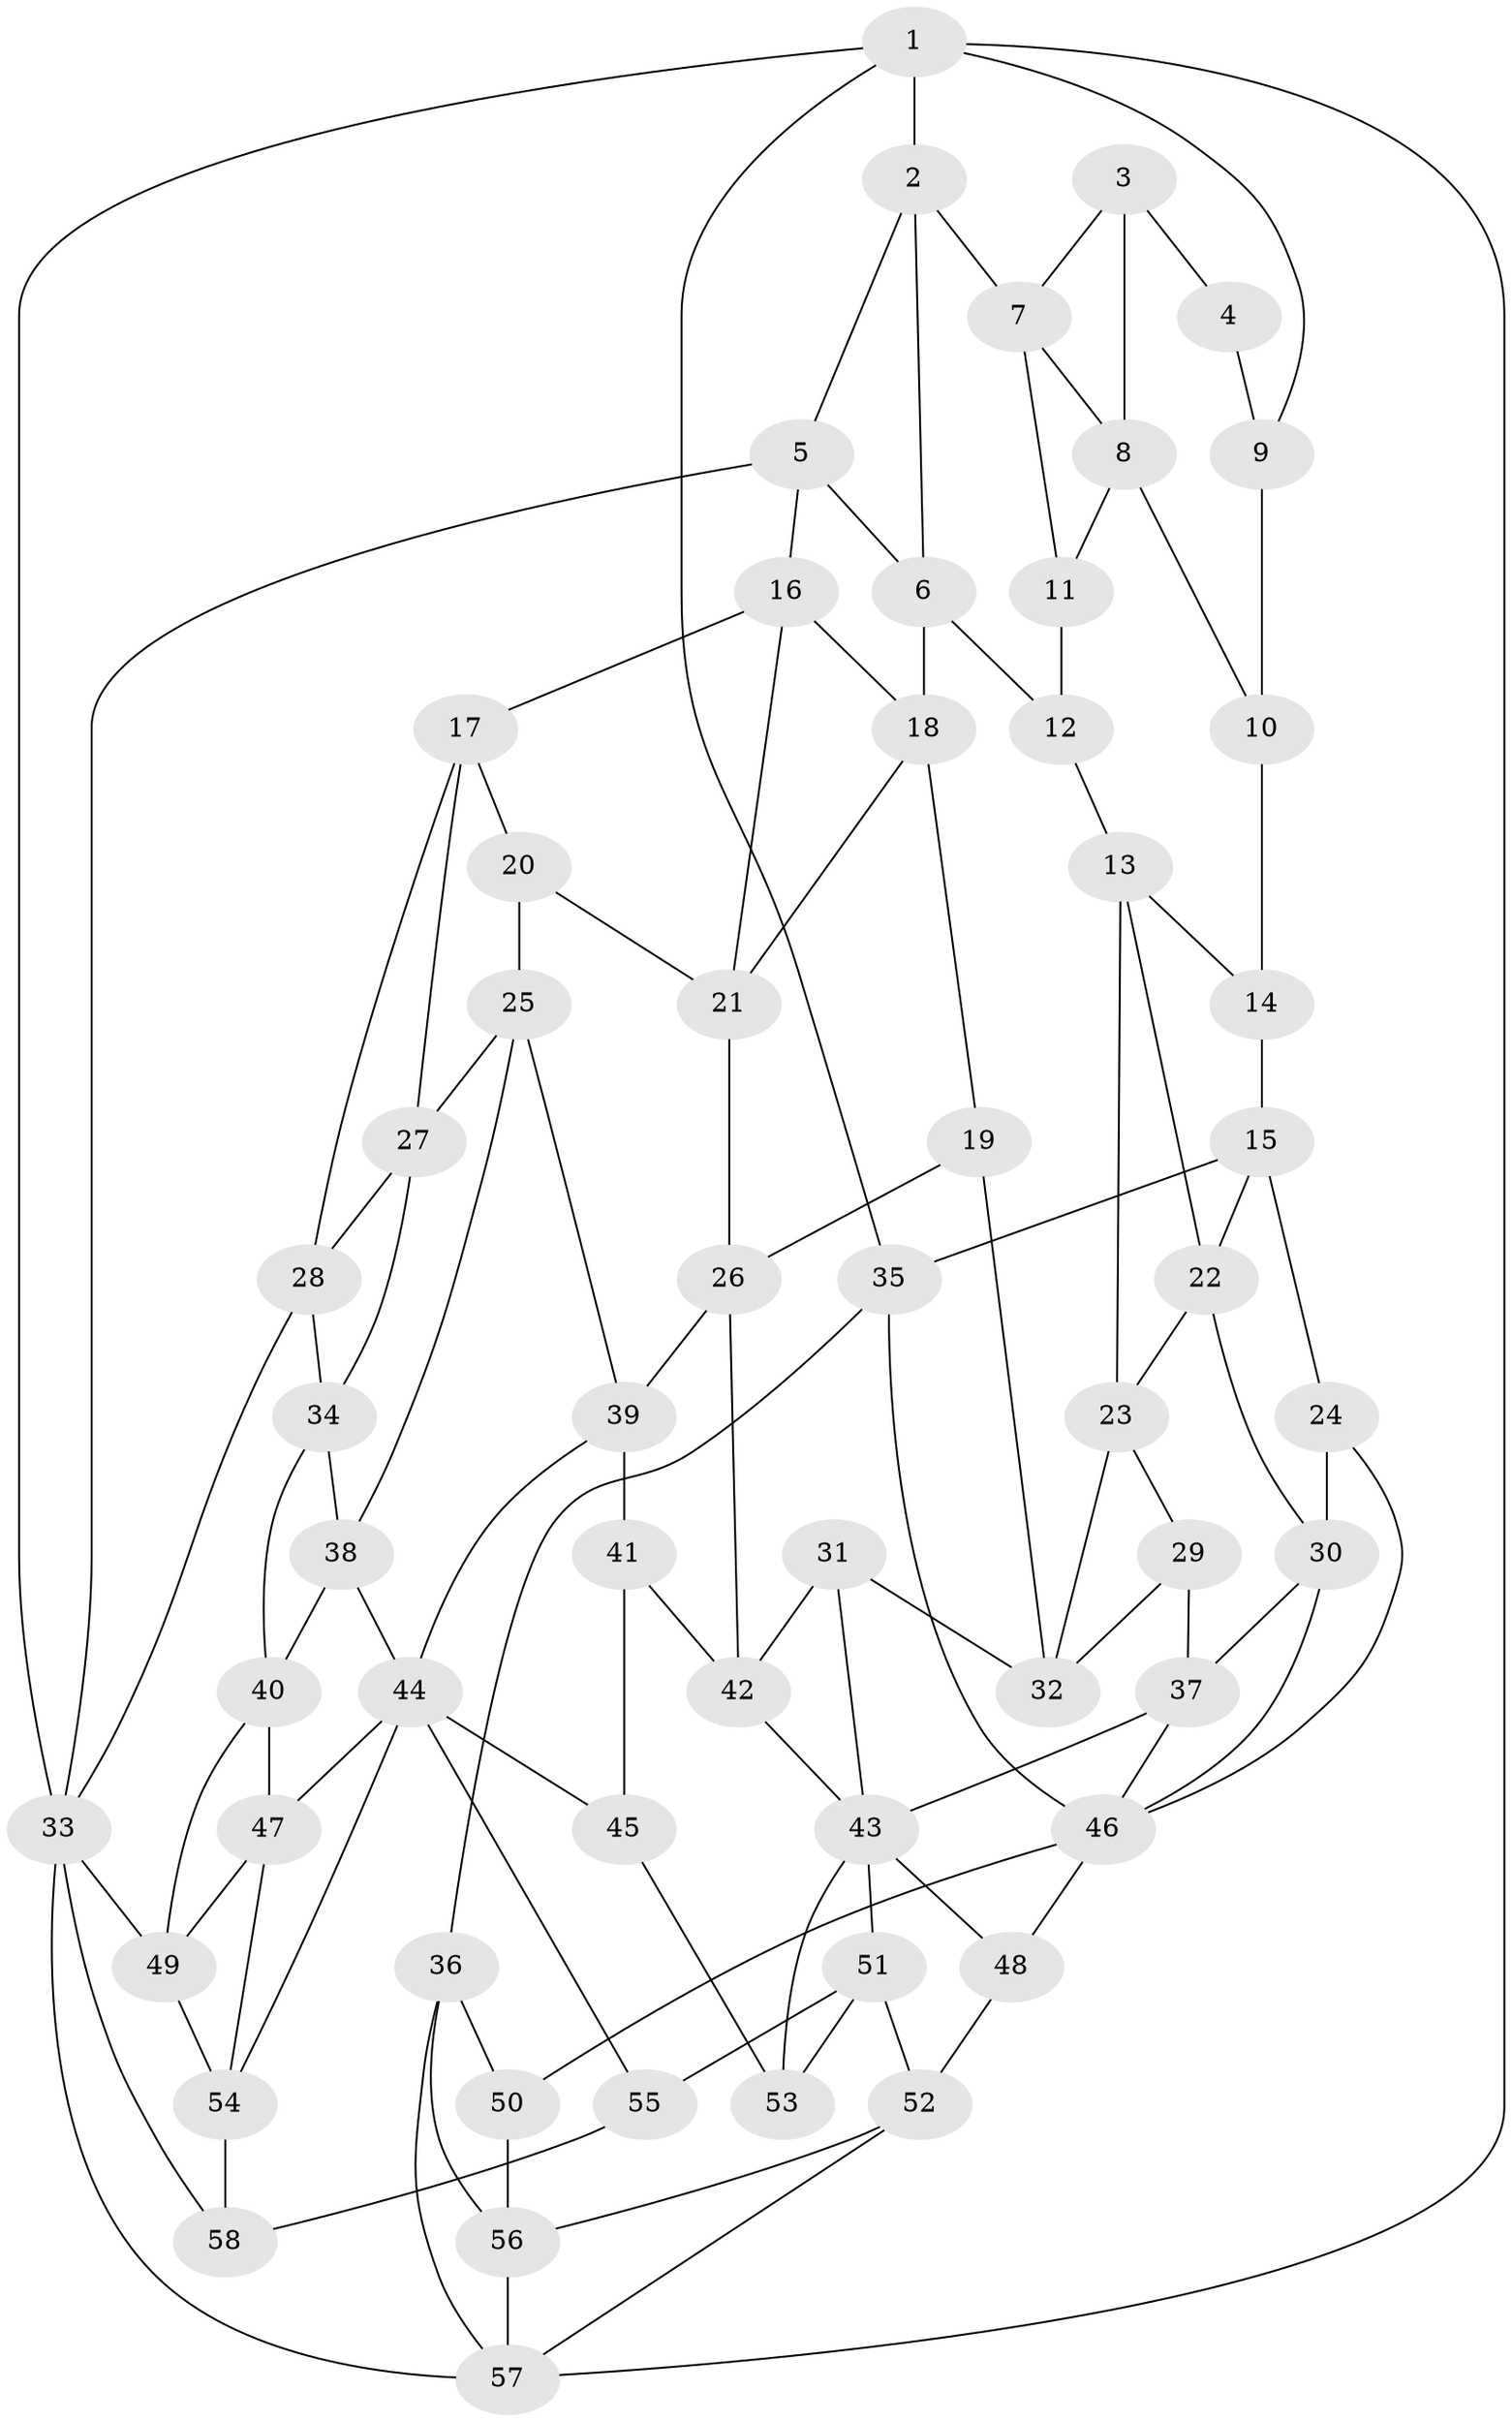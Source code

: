 // original degree distribution, {3: 0.017241379310344827, 6: 0.20689655172413793, 5: 0.5517241379310345, 4: 0.22413793103448276}
// Generated by graph-tools (version 1.1) at 2025/27/03/09/25 03:27:06]
// undirected, 58 vertices, 111 edges
graph export_dot {
graph [start="1"]
  node [color=gray90,style=filled];
  1;
  2;
  3;
  4;
  5;
  6;
  7;
  8;
  9;
  10;
  11;
  12;
  13;
  14;
  15;
  16;
  17;
  18;
  19;
  20;
  21;
  22;
  23;
  24;
  25;
  26;
  27;
  28;
  29;
  30;
  31;
  32;
  33;
  34;
  35;
  36;
  37;
  38;
  39;
  40;
  41;
  42;
  43;
  44;
  45;
  46;
  47;
  48;
  49;
  50;
  51;
  52;
  53;
  54;
  55;
  56;
  57;
  58;
  1 -- 2 [weight=1.0];
  1 -- 9 [weight=1.0];
  1 -- 33 [weight=1.0];
  1 -- 35 [weight=1.0];
  1 -- 57 [weight=1.0];
  2 -- 5 [weight=1.0];
  2 -- 6 [weight=1.0];
  2 -- 7 [weight=1.0];
  3 -- 4 [weight=1.0];
  3 -- 7 [weight=1.0];
  3 -- 8 [weight=1.0];
  4 -- 9 [weight=2.0];
  5 -- 6 [weight=1.0];
  5 -- 16 [weight=1.0];
  5 -- 33 [weight=1.0];
  6 -- 12 [weight=1.0];
  6 -- 18 [weight=1.0];
  7 -- 8 [weight=1.0];
  7 -- 11 [weight=1.0];
  8 -- 10 [weight=1.0];
  8 -- 11 [weight=1.0];
  9 -- 10 [weight=1.0];
  10 -- 14 [weight=2.0];
  11 -- 12 [weight=2.0];
  12 -- 13 [weight=1.0];
  13 -- 14 [weight=1.0];
  13 -- 22 [weight=1.0];
  13 -- 23 [weight=1.0];
  14 -- 15 [weight=1.0];
  15 -- 22 [weight=1.0];
  15 -- 24 [weight=1.0];
  15 -- 35 [weight=1.0];
  16 -- 17 [weight=1.0];
  16 -- 18 [weight=1.0];
  16 -- 21 [weight=1.0];
  17 -- 20 [weight=1.0];
  17 -- 27 [weight=1.0];
  17 -- 28 [weight=1.0];
  18 -- 19 [weight=1.0];
  18 -- 21 [weight=1.0];
  19 -- 26 [weight=1.0];
  19 -- 32 [weight=1.0];
  20 -- 21 [weight=1.0];
  20 -- 25 [weight=1.0];
  21 -- 26 [weight=1.0];
  22 -- 23 [weight=1.0];
  22 -- 30 [weight=1.0];
  23 -- 29 [weight=1.0];
  23 -- 32 [weight=1.0];
  24 -- 30 [weight=1.0];
  24 -- 46 [weight=1.0];
  25 -- 27 [weight=1.0];
  25 -- 38 [weight=1.0];
  25 -- 39 [weight=1.0];
  26 -- 39 [weight=1.0];
  26 -- 42 [weight=1.0];
  27 -- 28 [weight=1.0];
  27 -- 34 [weight=1.0];
  28 -- 33 [weight=1.0];
  28 -- 34 [weight=1.0];
  29 -- 32 [weight=1.0];
  29 -- 37 [weight=1.0];
  30 -- 37 [weight=1.0];
  30 -- 46 [weight=1.0];
  31 -- 32 [weight=1.0];
  31 -- 42 [weight=1.0];
  31 -- 43 [weight=1.0];
  33 -- 49 [weight=1.0];
  33 -- 57 [weight=1.0];
  33 -- 58 [weight=1.0];
  34 -- 38 [weight=1.0];
  34 -- 40 [weight=1.0];
  35 -- 36 [weight=1.0];
  35 -- 46 [weight=1.0];
  36 -- 50 [weight=1.0];
  36 -- 56 [weight=1.0];
  36 -- 57 [weight=1.0];
  37 -- 43 [weight=1.0];
  37 -- 46 [weight=1.0];
  38 -- 40 [weight=1.0];
  38 -- 44 [weight=1.0];
  39 -- 41 [weight=1.0];
  39 -- 44 [weight=1.0];
  40 -- 47 [weight=1.0];
  40 -- 49 [weight=1.0];
  41 -- 42 [weight=1.0];
  41 -- 45 [weight=2.0];
  42 -- 43 [weight=1.0];
  43 -- 48 [weight=1.0];
  43 -- 51 [weight=1.0];
  43 -- 53 [weight=1.0];
  44 -- 45 [weight=1.0];
  44 -- 47 [weight=1.0];
  44 -- 54 [weight=1.0];
  44 -- 55 [weight=1.0];
  45 -- 53 [weight=2.0];
  46 -- 48 [weight=1.0];
  46 -- 50 [weight=1.0];
  47 -- 49 [weight=1.0];
  47 -- 54 [weight=1.0];
  48 -- 52 [weight=1.0];
  49 -- 54 [weight=1.0];
  50 -- 56 [weight=1.0];
  51 -- 52 [weight=1.0];
  51 -- 53 [weight=1.0];
  51 -- 55 [weight=1.0];
  52 -- 56 [weight=1.0];
  52 -- 57 [weight=1.0];
  54 -- 58 [weight=1.0];
  55 -- 58 [weight=2.0];
  56 -- 57 [weight=1.0];
}
